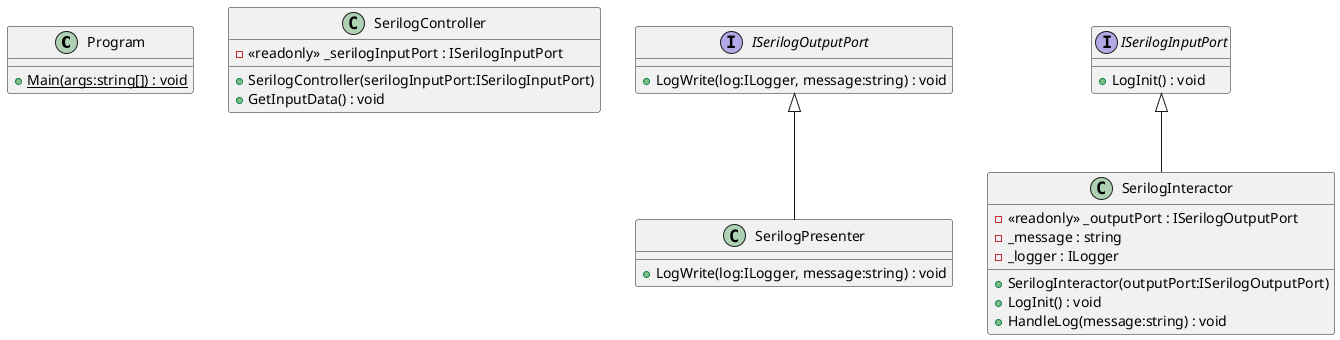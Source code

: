 @startuml
class Program {
    + {static} Main(args:string[]) : void
}
class SerilogController {
    - <<readonly>> _serilogInputPort : ISerilogInputPort
    + SerilogController(serilogInputPort:ISerilogInputPort)
    + GetInputData() : void
}
class SerilogPresenter {
    + LogWrite(log:ILogger, message:string) : void
}
ISerilogOutputPort <|-- SerilogPresenter
interface ISerilogInputPort {
    + LogInit() : void
}
interface ISerilogOutputPort {
    + LogWrite(log:ILogger, message:string) : void
}
class SerilogInteractor {
    - <<readonly>> _outputPort : ISerilogOutputPort
    - _message : string
    - _logger : ILogger
    + SerilogInteractor(outputPort:ISerilogOutputPort)
    + LogInit() : void
    + HandleLog(message:string) : void
}
ISerilogInputPort <|-- SerilogInteractor
@enduml
